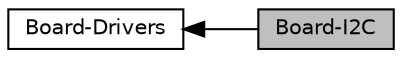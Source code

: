 digraph "Board-I2C"
{
  edge [fontname="Helvetica",fontsize="10",labelfontname="Helvetica",labelfontsize="10"];
  node [fontname="Helvetica",fontsize="10",shape=record];
  rankdir=LR;
  Node1 [label="Board-Drivers",height=0.2,width=0.4,color="black", fillcolor="white", style="filled",URL="$group__Board-Drivers.html"];
  Node0 [label="Board-I2C",height=0.2,width=0.4,color="black", fillcolor="grey75", style="filled", fontcolor="black"];
  Node1->Node0 [shape=plaintext, dir="back", style="solid"];
}
